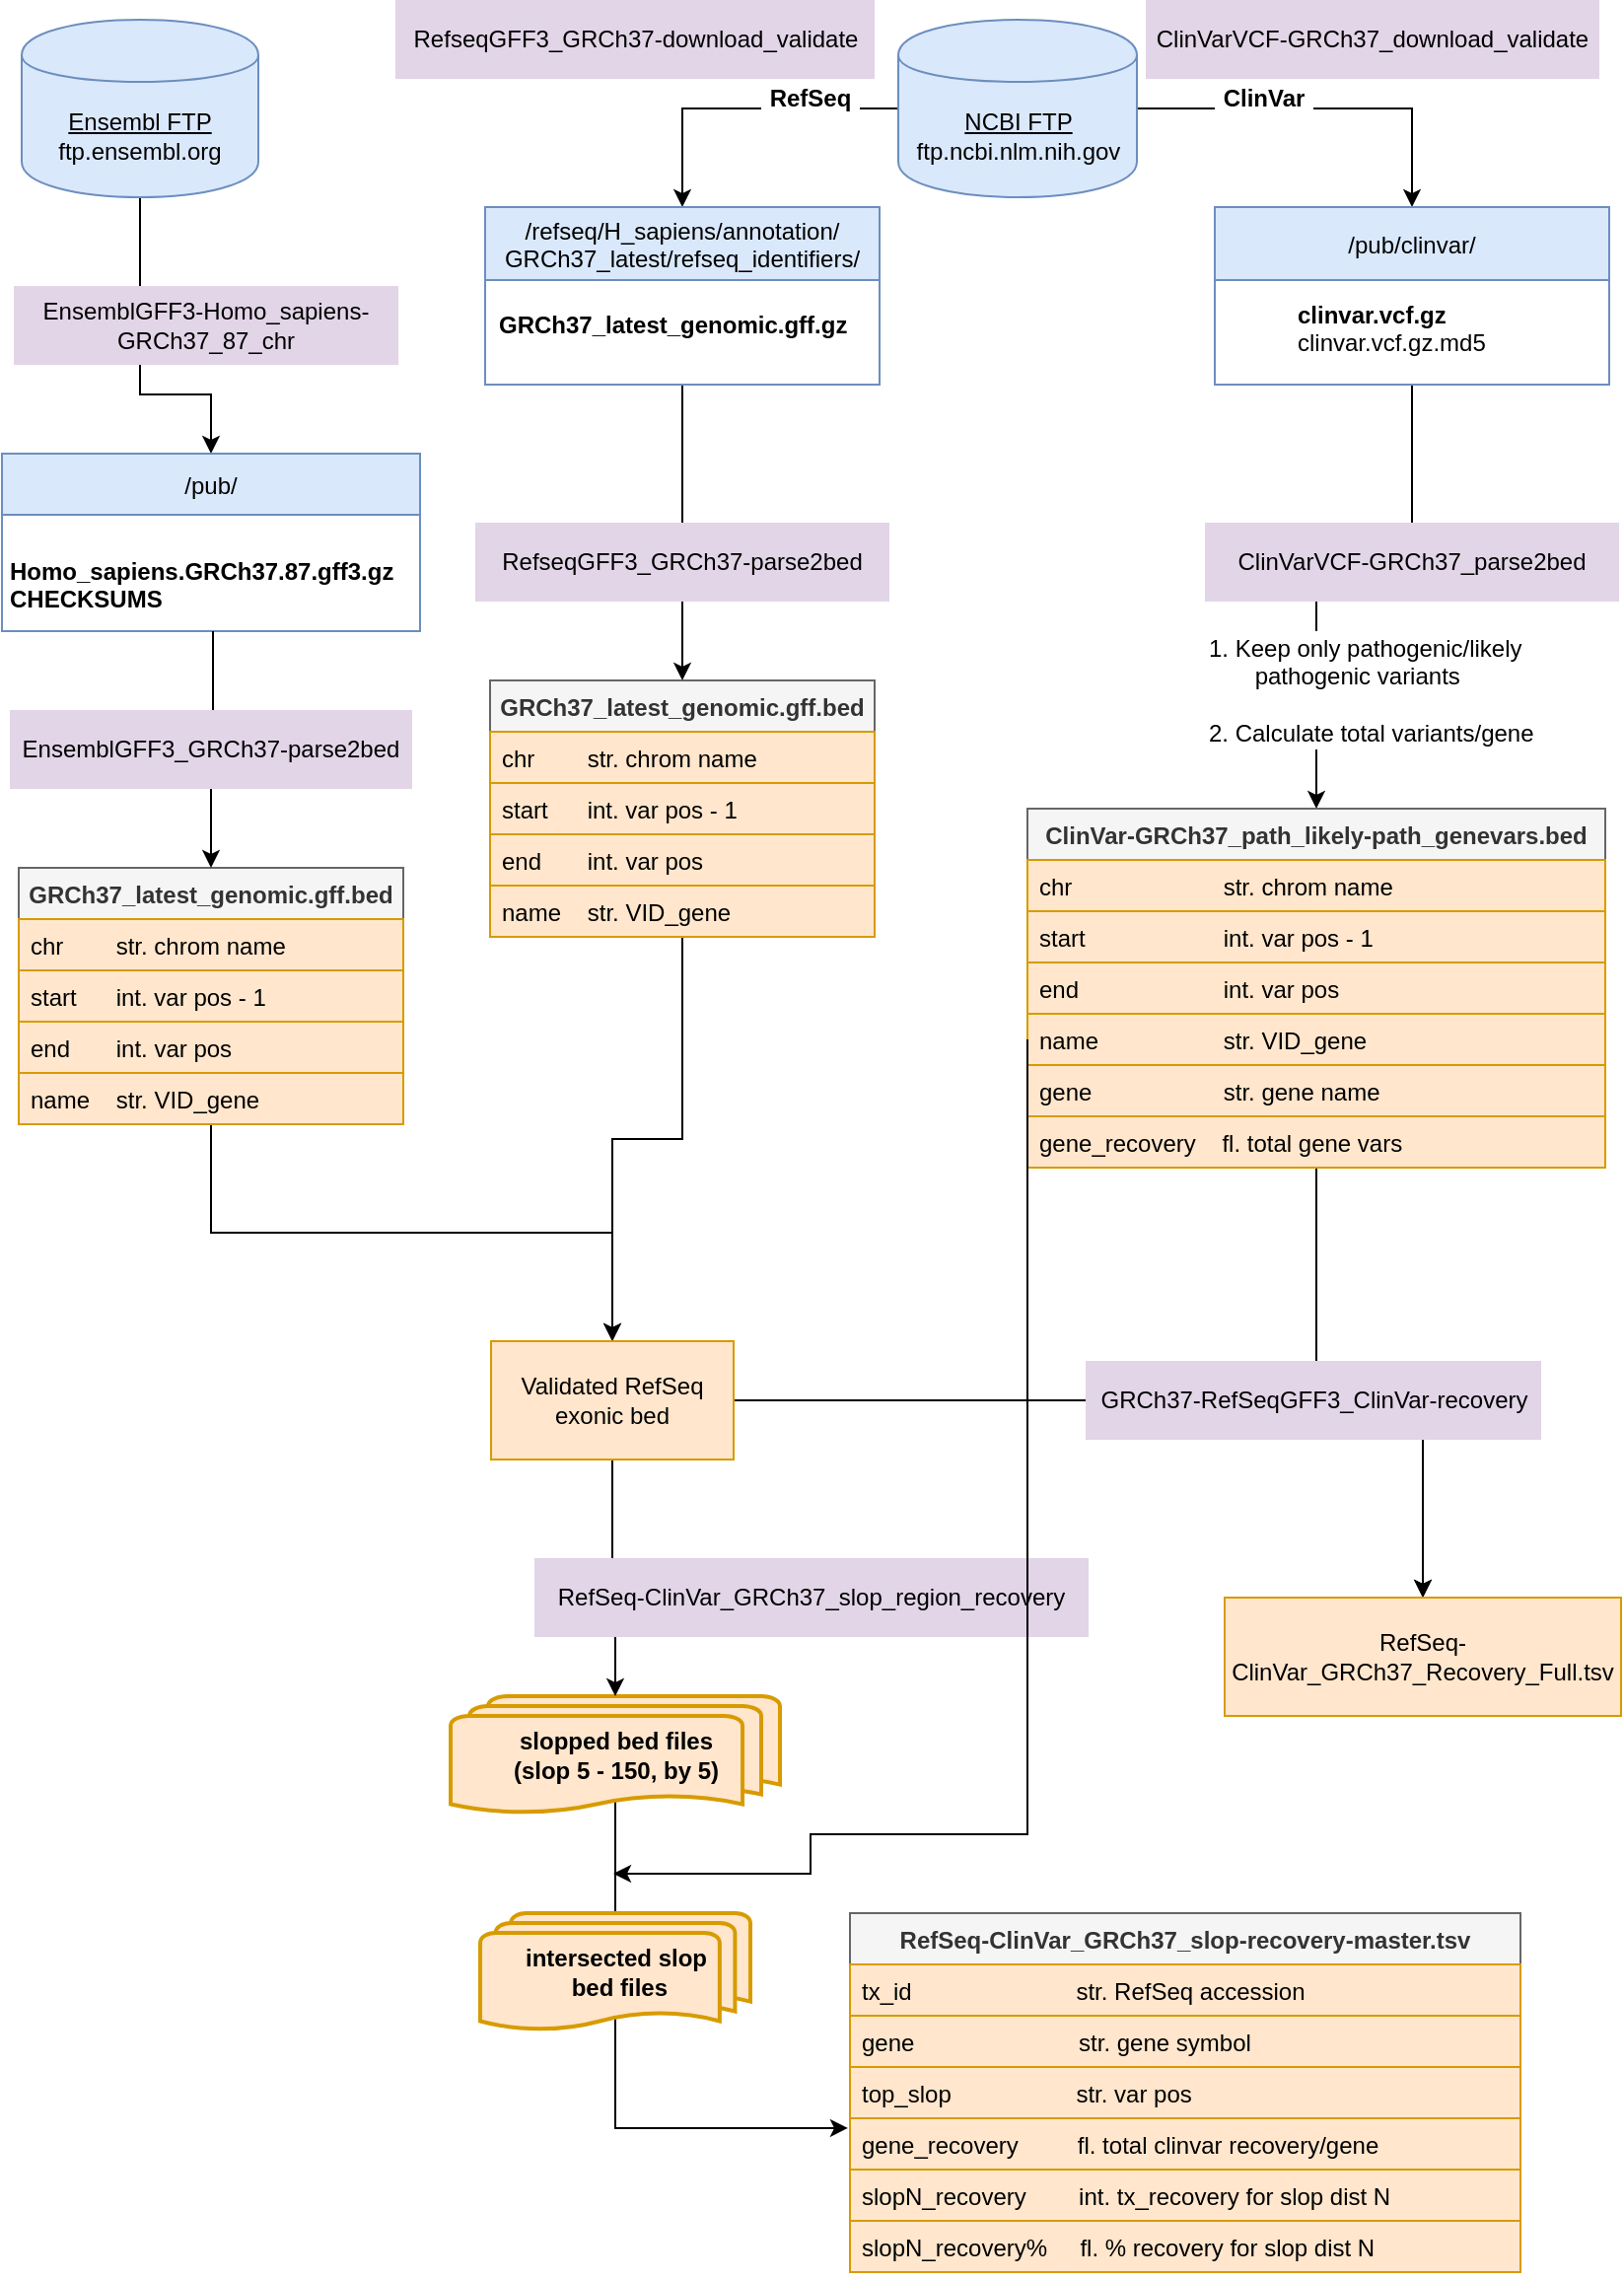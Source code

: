 <mxfile version="12.2.2" type="device" pages="1"><diagram id="xFWTDbQ5FyZWo5Yhc0eq" name="Page-1"><mxGraphModel dx="1092" dy="740" grid="1" gridSize="10" guides="1" tooltips="1" connect="1" arrows="1" fold="1" page="1" pageScale="1" pageWidth="826" pageHeight="1169" math="0" shadow="0"><root><mxCell id="0"/><mxCell id="1" parent="0"/><mxCell id="sf6GEILg4HvbqLMXfydF-10" style="edgeStyle=orthogonalEdgeStyle;rounded=0;orthogonalLoop=1;jettySize=auto;html=1;exitX=0;exitY=0.5;exitDx=0;exitDy=0;" edge="1" parent="1" source="26cEZ8GQh762ANELUAj--1" target="sf6GEILg4HvbqLMXfydF-2"><mxGeometry relative="1" as="geometry"/></mxCell><mxCell id="sf6GEILg4HvbqLMXfydF-11" style="edgeStyle=orthogonalEdgeStyle;rounded=0;orthogonalLoop=1;jettySize=auto;html=1;exitX=1;exitY=0.5;exitDx=0;exitDy=0;" edge="1" parent="1" source="26cEZ8GQh762ANELUAj--1" target="sf6GEILg4HvbqLMXfydF-6"><mxGeometry relative="1" as="geometry"/></mxCell><mxCell id="26cEZ8GQh762ANELUAj--1" value="&lt;u&gt;NCBI FTP&lt;br&gt;&lt;/u&gt;ftp.ncbi.nlm.nih.gov" style="shape=cylinder;whiteSpace=wrap;html=1;boundedLbl=1;backgroundOutline=1;fillColor=#dae8fc;strokeColor=#6c8ebf;" parent="1" vertex="1"><mxGeometry x="454.5" y="20" width="121" height="90" as="geometry"/></mxCell><mxCell id="26cEZ8GQh762ANELUAj--24" value="&lt;b&gt;RefSeq&lt;/b&gt;" style="text;html=1;align=center;verticalAlign=middle;whiteSpace=wrap;rounded=0;fillColor=#ffffff;" parent="1" vertex="1"><mxGeometry x="385" y="50" width="50" height="20" as="geometry"/></mxCell><mxCell id="26cEZ8GQh762ANELUAj--27" value="&lt;b&gt;ClinVar&lt;/b&gt;" style="text;html=1;align=center;verticalAlign=middle;whiteSpace=wrap;rounded=0;fillColor=#ffffff;" parent="1" vertex="1"><mxGeometry x="615" y="50" width="50" height="20" as="geometry"/></mxCell><mxCell id="sf6GEILg4HvbqLMXfydF-52" style="edgeStyle=orthogonalEdgeStyle;rounded=0;orthogonalLoop=1;jettySize=auto;html=1;exitX=0.5;exitY=1;exitDx=0;exitDy=0;entryX=0.5;entryY=0;entryDx=0;entryDy=0;" edge="1" parent="1" source="sf6GEILg4HvbqLMXfydF-2" target="sf6GEILg4HvbqLMXfydF-30"><mxGeometry relative="1" as="geometry"/></mxCell><mxCell id="sf6GEILg4HvbqLMXfydF-2" value="/refseq/H_sapiens/annotation/&#10;GRCh37_latest/refseq_identifiers/" style="swimlane;startSize=37;fontStyle=0;fillColor=#dae8fc;strokeColor=#6c8ebf;" vertex="1" parent="1"><mxGeometry x="245" y="115" width="200" height="90" as="geometry"/></mxCell><mxCell id="sf6GEILg4HvbqLMXfydF-5" value="&lt;b style=&quot;white-space: normal&quot;&gt;GRCh37_latest_genomic.gff.gz&lt;/b&gt;" style="text;html=1;resizable=0;points=[];autosize=1;align=left;verticalAlign=top;spacingTop=-4;" vertex="1" parent="sf6GEILg4HvbqLMXfydF-2"><mxGeometry x="5" y="50" width="190" height="20" as="geometry"/></mxCell><mxCell id="sf6GEILg4HvbqLMXfydF-54" style="edgeStyle=orthogonalEdgeStyle;rounded=0;orthogonalLoop=1;jettySize=auto;html=1;exitX=0.5;exitY=1;exitDx=0;exitDy=0;entryX=0.5;entryY=0;entryDx=0;entryDy=0;" edge="1" parent="1" source="sf6GEILg4HvbqLMXfydF-6" target="sf6GEILg4HvbqLMXfydF-21"><mxGeometry relative="1" as="geometry"/></mxCell><mxCell id="sf6GEILg4HvbqLMXfydF-6" value="/pub/clinvar/" style="swimlane;startSize=37;fontStyle=0;fillColor=#dae8fc;strokeColor=#6c8ebf;" vertex="1" parent="1"><mxGeometry x="615" y="115" width="200" height="90" as="geometry"/></mxCell><mxCell id="sf6GEILg4HvbqLMXfydF-7" value="&lt;b style=&quot;text-align: center ; white-space: normal&quot;&gt;clinvar.vcf.gz&lt;br&gt;&lt;/b&gt;&lt;span style=&quot;text-align: center ; white-space: normal&quot;&gt;clinvar.vcf.gz.md5&lt;/span&gt;&lt;b style=&quot;text-align: center ; white-space: normal&quot;&gt;&lt;br&gt;&lt;/b&gt;" style="text;html=1;resizable=0;points=[];autosize=1;align=left;verticalAlign=top;spacingTop=-4;" vertex="1" parent="sf6GEILg4HvbqLMXfydF-6"><mxGeometry x="40" y="45" width="110" height="30" as="geometry"/></mxCell><mxCell id="sf6GEILg4HvbqLMXfydF-82" style="edgeStyle=orthogonalEdgeStyle;rounded=0;orthogonalLoop=1;jettySize=auto;html=1;exitX=0.5;exitY=1;exitDx=0;exitDy=0;" edge="1" parent="1" source="sf6GEILg4HvbqLMXfydF-21" target="sf6GEILg4HvbqLMXfydF-78"><mxGeometry relative="1" as="geometry"/></mxCell><mxCell id="sf6GEILg4HvbqLMXfydF-21" value="ClinVar-GRCh37_path_likely-path_genevars.bed" style="swimlane;fontStyle=1;childLayout=stackLayout;horizontal=1;startSize=26;fillColor=#f5f5f5;horizontalStack=0;resizeParent=1;resizeParentMax=0;resizeLast=0;collapsible=1;marginBottom=0;strokeColor=#666666;fontColor=#333333;" vertex="1" parent="1"><mxGeometry x="520" y="420" width="293" height="182" as="geometry"/></mxCell><mxCell id="sf6GEILg4HvbqLMXfydF-22" value="chr                       str. chrom name" style="text;strokeColor=#d79b00;fillColor=#ffe6cc;align=left;verticalAlign=top;spacingLeft=4;spacingRight=4;overflow=hidden;rotatable=0;points=[[0,0.5],[1,0.5]];portConstraint=eastwest;" vertex="1" parent="sf6GEILg4HvbqLMXfydF-21"><mxGeometry y="26" width="293" height="26" as="geometry"/></mxCell><mxCell id="sf6GEILg4HvbqLMXfydF-23" value="start                     int. var pos - 1" style="text;strokeColor=#d79b00;fillColor=#ffe6cc;align=left;verticalAlign=top;spacingLeft=4;spacingRight=4;overflow=hidden;rotatable=0;points=[[0,0.5],[1,0.5]];portConstraint=eastwest;" vertex="1" parent="sf6GEILg4HvbqLMXfydF-21"><mxGeometry y="52" width="293" height="26" as="geometry"/></mxCell><mxCell id="sf6GEILg4HvbqLMXfydF-24" value="end                      int. var pos" style="text;strokeColor=#d79b00;fillColor=#ffe6cc;align=left;verticalAlign=top;spacingLeft=4;spacingRight=4;overflow=hidden;rotatable=0;points=[[0,0.5],[1,0.5]];portConstraint=eastwest;" vertex="1" parent="sf6GEILg4HvbqLMXfydF-21"><mxGeometry y="78" width="293" height="26" as="geometry"/></mxCell><mxCell id="sf6GEILg4HvbqLMXfydF-26" value="name                   str. VID_gene" style="text;strokeColor=#d79b00;fillColor=#ffe6cc;align=left;verticalAlign=top;spacingLeft=4;spacingRight=4;overflow=hidden;rotatable=0;points=[[0,0.5],[1,0.5]];portConstraint=eastwest;" vertex="1" parent="sf6GEILg4HvbqLMXfydF-21"><mxGeometry y="104" width="293" height="26" as="geometry"/></mxCell><mxCell id="sf6GEILg4HvbqLMXfydF-79" value="gene                    str. gene name" style="text;strokeColor=#d79b00;fillColor=#ffe6cc;align=left;verticalAlign=top;spacingLeft=4;spacingRight=4;overflow=hidden;rotatable=0;points=[[0,0.5],[1,0.5]];portConstraint=eastwest;" vertex="1" parent="sf6GEILg4HvbqLMXfydF-21"><mxGeometry y="130" width="293" height="26" as="geometry"/></mxCell><mxCell id="sf6GEILg4HvbqLMXfydF-80" value="gene_recovery    fl. total gene vars" style="text;strokeColor=#d79b00;fillColor=#ffe6cc;align=left;verticalAlign=top;spacingLeft=4;spacingRight=4;overflow=hidden;rotatable=0;points=[[0,0.5],[1,0.5]];portConstraint=eastwest;" vertex="1" parent="sf6GEILg4HvbqLMXfydF-21"><mxGeometry y="156" width="293" height="26" as="geometry"/></mxCell><mxCell id="sf6GEILg4HvbqLMXfydF-74" style="edgeStyle=orthogonalEdgeStyle;rounded=0;orthogonalLoop=1;jettySize=auto;html=1;exitX=0.5;exitY=1;exitDx=0;exitDy=0;entryX=0.5;entryY=0;entryDx=0;entryDy=0;" edge="1" parent="1" source="sf6GEILg4HvbqLMXfydF-30" target="sf6GEILg4HvbqLMXfydF-75"><mxGeometry relative="1" as="geometry"><mxPoint x="310" y="690" as="targetPoint"/></mxGeometry></mxCell><mxCell id="sf6GEILg4HvbqLMXfydF-30" value="GRCh37_latest_genomic.gff.bed" style="swimlane;fontStyle=1;childLayout=stackLayout;horizontal=1;startSize=26;fillColor=#f5f5f5;horizontalStack=0;resizeParent=1;resizeParentMax=0;resizeLast=0;collapsible=1;marginBottom=0;strokeColor=#666666;fontColor=#333333;" vertex="1" parent="1"><mxGeometry x="247.5" y="355" width="195" height="130" as="geometry"/></mxCell><mxCell id="sf6GEILg4HvbqLMXfydF-31" value="chr        str. chrom name" style="text;strokeColor=#d79b00;fillColor=#ffe6cc;align=left;verticalAlign=top;spacingLeft=4;spacingRight=4;overflow=hidden;rotatable=0;points=[[0,0.5],[1,0.5]];portConstraint=eastwest;" vertex="1" parent="sf6GEILg4HvbqLMXfydF-30"><mxGeometry y="26" width="195" height="26" as="geometry"/></mxCell><mxCell id="sf6GEILg4HvbqLMXfydF-32" value="start      int. var pos - 1" style="text;strokeColor=#d79b00;fillColor=#ffe6cc;align=left;verticalAlign=top;spacingLeft=4;spacingRight=4;overflow=hidden;rotatable=0;points=[[0,0.5],[1,0.5]];portConstraint=eastwest;" vertex="1" parent="sf6GEILg4HvbqLMXfydF-30"><mxGeometry y="52" width="195" height="26" as="geometry"/></mxCell><mxCell id="sf6GEILg4HvbqLMXfydF-33" value="end       int. var pos" style="text;strokeColor=#d79b00;fillColor=#ffe6cc;align=left;verticalAlign=top;spacingLeft=4;spacingRight=4;overflow=hidden;rotatable=0;points=[[0,0.5],[1,0.5]];portConstraint=eastwest;" vertex="1" parent="sf6GEILg4HvbqLMXfydF-30"><mxGeometry y="78" width="195" height="26" as="geometry"/></mxCell><mxCell id="sf6GEILg4HvbqLMXfydF-34" value="name    str. VID_gene " style="text;strokeColor=#d79b00;fillColor=#ffe6cc;align=left;verticalAlign=top;spacingLeft=4;spacingRight=4;overflow=hidden;rotatable=0;points=[[0,0.5],[1,0.5]];portConstraint=eastwest;" vertex="1" parent="sf6GEILg4HvbqLMXfydF-30"><mxGeometry y="104" width="195" height="26" as="geometry"/></mxCell><mxCell id="sf6GEILg4HvbqLMXfydF-103" style="edgeStyle=orthogonalEdgeStyle;rounded=0;orthogonalLoop=1;jettySize=auto;html=1;exitX=0.5;exitY=0.88;exitDx=0;exitDy=0;exitPerimeter=0;entryX=0.5;entryY=0.167;entryDx=0;entryDy=0;entryPerimeter=0;" edge="1" parent="1" source="sf6GEILg4HvbqLMXfydF-35" target="sf6GEILg4HvbqLMXfydF-89"><mxGeometry relative="1" as="geometry"/></mxCell><mxCell id="sf6GEILg4HvbqLMXfydF-35" value="&lt;b&gt;slopped bed files&lt;br&gt;(slop 5 - 150, by 5)&lt;br&gt;&lt;/b&gt;" style="strokeWidth=2;html=1;shape=mxgraph.flowchart.multi-document;whiteSpace=wrap;fillColor=#ffe6cc;align=center;strokeColor=#d79b00;" vertex="1" parent="1"><mxGeometry x="227.5" y="870" width="167" height="60" as="geometry"/></mxCell><mxCell id="sf6GEILg4HvbqLMXfydF-49" value="RefseqGFF3_GRCh37-parse2bed" style="text;html=1;strokeColor=none;fillColor=#e1d5e7;align=center;verticalAlign=middle;whiteSpace=wrap;rounded=0;" vertex="1" parent="1"><mxGeometry x="240" y="275" width="210" height="40" as="geometry"/></mxCell><mxCell id="sf6GEILg4HvbqLMXfydF-53" value="ClinVarVCF-GRCh37_parse2bed" style="text;html=1;strokeColor=none;fillColor=#e1d5e7;align=center;verticalAlign=middle;whiteSpace=wrap;rounded=0;" vertex="1" parent="1"><mxGeometry x="610" y="275" width="210" height="40" as="geometry"/></mxCell><mxCell id="sf6GEILg4HvbqLMXfydF-62" style="edgeStyle=orthogonalEdgeStyle;rounded=0;orthogonalLoop=1;jettySize=auto;html=1;exitX=0.5;exitY=1;exitDx=0;exitDy=0;entryX=0.5;entryY=0;entryDx=0;entryDy=0;" edge="1" parent="1" source="sf6GEILg4HvbqLMXfydF-58" target="sf6GEILg4HvbqLMXfydF-59"><mxGeometry relative="1" as="geometry"><Array as="points"><mxPoint x="70" y="210"/><mxPoint x="106" y="210"/></Array></mxGeometry></mxCell><mxCell id="sf6GEILg4HvbqLMXfydF-58" value="&lt;u&gt;Ensembl FTP&lt;br&gt;&lt;/u&gt;&lt;span style=&quot;white-space: nowrap&quot;&gt;ftp.ensembl.org&lt;/span&gt;&lt;u&gt;&lt;br&gt;&lt;/u&gt;" style="shape=cylinder;whiteSpace=wrap;html=1;boundedLbl=1;backgroundOutline=1;fillColor=#dae8fc;strokeColor=#6c8ebf;" vertex="1" parent="1"><mxGeometry x="10" y="20" width="120" height="90" as="geometry"/></mxCell><mxCell id="sf6GEILg4HvbqLMXfydF-59" value="/pub/" style="swimlane;startSize=31;fontStyle=0;fillColor=#dae8fc;strokeColor=#6c8ebf;" vertex="1" parent="1"><mxGeometry y="240" width="212" height="90" as="geometry"/></mxCell><mxCell id="sf6GEILg4HvbqLMXfydF-61" value="&lt;b&gt;Homo_sapiens.GRCh37.87.gff3.gz&lt;br&gt;CHECKSUMS&lt;br&gt;&lt;br&gt;&lt;/b&gt;" style="text;html=1;resizable=0;points=[];autosize=1;align=left;verticalAlign=top;spacingTop=-4;" vertex="1" parent="sf6GEILg4HvbqLMXfydF-59"><mxGeometry x="2" y="50" width="210" height="40" as="geometry"/></mxCell><mxCell id="sf6GEILg4HvbqLMXfydF-63" value="RefseqGFF3_GRCh37-download_validate" style="text;html=1;strokeColor=none;fillColor=#e1d5e7;align=center;verticalAlign=middle;whiteSpace=wrap;rounded=0;" vertex="1" parent="1"><mxGeometry x="199.5" y="10" width="243" height="40" as="geometry"/></mxCell><mxCell id="sf6GEILg4HvbqLMXfydF-64" value="ClinVarVCF-GRCh37_download_validate" style="text;html=1;strokeColor=none;fillColor=#e1d5e7;align=center;verticalAlign=middle;whiteSpace=wrap;rounded=0;" vertex="1" parent="1"><mxGeometry x="580" y="10" width="230" height="40" as="geometry"/></mxCell><mxCell id="sf6GEILg4HvbqLMXfydF-65" value="EnsemblGFF3-Homo_sapiens-GRCh37_87_chr" style="text;html=1;strokeColor=none;fillColor=#e1d5e7;align=center;verticalAlign=middle;whiteSpace=wrap;rounded=0;" vertex="1" parent="1"><mxGeometry x="6" y="155" width="195" height="40" as="geometry"/></mxCell><mxCell id="sf6GEILg4HvbqLMXfydF-73" style="edgeStyle=orthogonalEdgeStyle;rounded=0;orthogonalLoop=1;jettySize=auto;html=1;exitX=0.5;exitY=1;exitDx=0;exitDy=0;entryX=0.5;entryY=0;entryDx=0;entryDy=0;" edge="1" parent="1" source="sf6GEILg4HvbqLMXfydF-67" target="sf6GEILg4HvbqLMXfydF-75"><mxGeometry relative="1" as="geometry"><mxPoint x="310" y="690" as="targetPoint"/></mxGeometry></mxCell><mxCell id="sf6GEILg4HvbqLMXfydF-67" value="GRCh37_latest_genomic.gff.bed" style="swimlane;fontStyle=1;childLayout=stackLayout;horizontal=1;startSize=26;fillColor=#f5f5f5;horizontalStack=0;resizeParent=1;resizeParentMax=0;resizeLast=0;collapsible=1;marginBottom=0;strokeColor=#666666;fontColor=#333333;" vertex="1" parent="1"><mxGeometry x="8.5" y="450" width="195" height="130" as="geometry"/></mxCell><mxCell id="sf6GEILg4HvbqLMXfydF-68" value="chr        str. chrom name" style="text;strokeColor=#d79b00;fillColor=#ffe6cc;align=left;verticalAlign=top;spacingLeft=4;spacingRight=4;overflow=hidden;rotatable=0;points=[[0,0.5],[1,0.5]];portConstraint=eastwest;" vertex="1" parent="sf6GEILg4HvbqLMXfydF-67"><mxGeometry y="26" width="195" height="26" as="geometry"/></mxCell><mxCell id="sf6GEILg4HvbqLMXfydF-69" value="start      int. var pos - 1" style="text;strokeColor=#d79b00;fillColor=#ffe6cc;align=left;verticalAlign=top;spacingLeft=4;spacingRight=4;overflow=hidden;rotatable=0;points=[[0,0.5],[1,0.5]];portConstraint=eastwest;" vertex="1" parent="sf6GEILg4HvbqLMXfydF-67"><mxGeometry y="52" width="195" height="26" as="geometry"/></mxCell><mxCell id="sf6GEILg4HvbqLMXfydF-70" value="end       int. var pos" style="text;strokeColor=#d79b00;fillColor=#ffe6cc;align=left;verticalAlign=top;spacingLeft=4;spacingRight=4;overflow=hidden;rotatable=0;points=[[0,0.5],[1,0.5]];portConstraint=eastwest;" vertex="1" parent="sf6GEILg4HvbqLMXfydF-67"><mxGeometry y="78" width="195" height="26" as="geometry"/></mxCell><mxCell id="sf6GEILg4HvbqLMXfydF-71" value="name    str. VID_gene " style="text;strokeColor=#d79b00;fillColor=#ffe6cc;align=left;verticalAlign=top;spacingLeft=4;spacingRight=4;overflow=hidden;rotatable=0;points=[[0,0.5],[1,0.5]];portConstraint=eastwest;" vertex="1" parent="sf6GEILg4HvbqLMXfydF-67"><mxGeometry y="104" width="195" height="26" as="geometry"/></mxCell><mxCell id="sf6GEILg4HvbqLMXfydF-72" style="edgeStyle=orthogonalEdgeStyle;rounded=0;orthogonalLoop=1;jettySize=auto;html=1;" edge="1" parent="1" source="sf6GEILg4HvbqLMXfydF-61" target="sf6GEILg4HvbqLMXfydF-67"><mxGeometry relative="1" as="geometry"/></mxCell><mxCell id="sf6GEILg4HvbqLMXfydF-66" value="EnsemblGFF3_GRCh37-parse2bed" style="text;html=1;strokeColor=none;fillColor=#e1d5e7;align=center;verticalAlign=middle;whiteSpace=wrap;rounded=0;" vertex="1" parent="1"><mxGeometry x="4" y="370" width="204" height="40" as="geometry"/></mxCell><mxCell id="sf6GEILg4HvbqLMXfydF-77" style="edgeStyle=orthogonalEdgeStyle;rounded=0;orthogonalLoop=1;jettySize=auto;html=1;exitX=0.5;exitY=1;exitDx=0;exitDy=0;entryX=0.5;entryY=0;entryDx=0;entryDy=0;entryPerimeter=0;" edge="1" parent="1" source="sf6GEILg4HvbqLMXfydF-75" target="sf6GEILg4HvbqLMXfydF-35"><mxGeometry relative="1" as="geometry"/></mxCell><mxCell id="sf6GEILg4HvbqLMXfydF-83" style="edgeStyle=orthogonalEdgeStyle;rounded=0;orthogonalLoop=1;jettySize=auto;html=1;exitX=1;exitY=0.5;exitDx=0;exitDy=0;entryX=0.5;entryY=0;entryDx=0;entryDy=0;" edge="1" parent="1" source="sf6GEILg4HvbqLMXfydF-75" target="sf6GEILg4HvbqLMXfydF-78"><mxGeometry relative="1" as="geometry"/></mxCell><mxCell id="sf6GEILg4HvbqLMXfydF-75" value="Validated RefSeq exonic bed" style="rounded=0;whiteSpace=wrap;html=1;fillColor=#ffe6cc;strokeColor=#d79b00;" vertex="1" parent="1"><mxGeometry x="248" y="690" width="123" height="60" as="geometry"/></mxCell><mxCell id="sf6GEILg4HvbqLMXfydF-78" value="RefSeq-ClinVar_GRCh37_Recovery_Full.tsv" style="rounded=0;whiteSpace=wrap;html=1;fillColor=#ffe6cc;strokeColor=#d79b00;align=center;" vertex="1" parent="1"><mxGeometry x="620" y="820" width="201" height="60" as="geometry"/></mxCell><mxCell id="sf6GEILg4HvbqLMXfydF-81" value="1. Keep only pathogenic/likely&amp;nbsp; &amp;nbsp; &amp;nbsp; &amp;nbsp; &amp;nbsp; &amp;nbsp; &amp;nbsp;pathogenic variants&lt;br&gt;&lt;br&gt;2. Calculate total variants/gene" style="text;html=1;strokeColor=none;fillColor=#ffffff;align=left;verticalAlign=middle;whiteSpace=wrap;rounded=0;" vertex="1" parent="1"><mxGeometry x="610" y="330" width="180" height="60" as="geometry"/></mxCell><mxCell id="sf6GEILg4HvbqLMXfydF-84" value="GRCh37-RefSeqGFF3_ClinVar-recovery" style="text;html=1;strokeColor=none;fillColor=#e1d5e7;align=center;verticalAlign=middle;whiteSpace=wrap;rounded=0;" vertex="1" parent="1"><mxGeometry x="549.5" y="700" width="231" height="40" as="geometry"/></mxCell><mxCell id="sf6GEILg4HvbqLMXfydF-109" style="edgeStyle=orthogonalEdgeStyle;rounded=0;orthogonalLoop=1;jettySize=auto;html=1;exitX=0.5;exitY=0.88;exitDx=0;exitDy=0;exitPerimeter=0;entryX=-0.003;entryY=0.192;entryDx=0;entryDy=0;entryPerimeter=0;" edge="1" parent="1" source="sf6GEILg4HvbqLMXfydF-89" target="sf6GEILg4HvbqLMXfydF-100"><mxGeometry relative="1" as="geometry"/></mxCell><mxCell id="sf6GEILg4HvbqLMXfydF-89" value="&lt;b&gt;intersected slop&lt;br&gt;&amp;nbsp;bed files&lt;/b&gt;" style="strokeWidth=2;html=1;shape=mxgraph.flowchart.multi-document;whiteSpace=wrap;rounded=0;fillColor=#ffe6cc;strokeColor=#d79b00;" vertex="1" parent="1"><mxGeometry x="242.5" y="980" width="137" height="60" as="geometry"/></mxCell><mxCell id="sf6GEILg4HvbqLMXfydF-76" value="RefSeq-ClinVar_GRCh37_slop_region_recovery" style="text;html=1;strokeColor=none;fillColor=#e1d5e7;align=center;verticalAlign=middle;whiteSpace=wrap;rounded=0;" vertex="1" parent="1"><mxGeometry x="270" y="800" width="281" height="40" as="geometry"/></mxCell><mxCell id="sf6GEILg4HvbqLMXfydF-96" value="RefSeq-ClinVar_GRCh37_slop-recovery-master.tsv" style="swimlane;fontStyle=1;childLayout=stackLayout;horizontal=1;startSize=26;fillColor=#f5f5f5;horizontalStack=0;resizeParent=1;resizeParentMax=0;resizeLast=0;collapsible=1;marginBottom=0;strokeColor=#666666;fontColor=#333333;" vertex="1" parent="1"><mxGeometry x="430" y="980" width="340" height="182" as="geometry"/></mxCell><mxCell id="sf6GEILg4HvbqLMXfydF-97" value="tx_id                         str. RefSeq accession" style="text;strokeColor=#d79b00;fillColor=#ffe6cc;align=left;verticalAlign=top;spacingLeft=4;spacingRight=4;overflow=hidden;rotatable=0;points=[[0,0.5],[1,0.5]];portConstraint=eastwest;" vertex="1" parent="sf6GEILg4HvbqLMXfydF-96"><mxGeometry y="26" width="340" height="26" as="geometry"/></mxCell><mxCell id="sf6GEILg4HvbqLMXfydF-98" value="gene                         str. gene symbol" style="text;strokeColor=#d79b00;fillColor=#ffe6cc;align=left;verticalAlign=top;spacingLeft=4;spacingRight=4;overflow=hidden;rotatable=0;points=[[0,0.5],[1,0.5]];portConstraint=eastwest;" vertex="1" parent="sf6GEILg4HvbqLMXfydF-96"><mxGeometry y="52" width="340" height="26" as="geometry"/></mxCell><mxCell id="sf6GEILg4HvbqLMXfydF-99" value="top_slop                   str. var pos" style="text;strokeColor=#d79b00;fillColor=#ffe6cc;align=left;verticalAlign=top;spacingLeft=4;spacingRight=4;overflow=hidden;rotatable=0;points=[[0,0.5],[1,0.5]];portConstraint=eastwest;" vertex="1" parent="sf6GEILg4HvbqLMXfydF-96"><mxGeometry y="78" width="340" height="26" as="geometry"/></mxCell><mxCell id="sf6GEILg4HvbqLMXfydF-100" value="gene_recovery         fl. total clinvar recovery/gene " style="text;strokeColor=#d79b00;fillColor=#ffe6cc;align=left;verticalAlign=top;spacingLeft=4;spacingRight=4;overflow=hidden;rotatable=0;points=[[0,0.5],[1,0.5]];portConstraint=eastwest;" vertex="1" parent="sf6GEILg4HvbqLMXfydF-96"><mxGeometry y="104" width="340" height="26" as="geometry"/></mxCell><mxCell id="sf6GEILg4HvbqLMXfydF-104" value="slopN_recovery        int. tx_recovery for slop dist N " style="text;strokeColor=#d79b00;fillColor=#ffe6cc;align=left;verticalAlign=top;spacingLeft=4;spacingRight=4;overflow=hidden;rotatable=0;points=[[0,0.5],[1,0.5]];portConstraint=eastwest;" vertex="1" parent="sf6GEILg4HvbqLMXfydF-96"><mxGeometry y="130" width="340" height="26" as="geometry"/></mxCell><mxCell id="sf6GEILg4HvbqLMXfydF-105" value="slopN_recovery%     fl. % recovery for slop dist N " style="text;strokeColor=#d79b00;fillColor=#ffe6cc;align=left;verticalAlign=top;spacingLeft=4;spacingRight=4;overflow=hidden;rotatable=0;points=[[0,0.5],[1,0.5]];portConstraint=eastwest;" vertex="1" parent="sf6GEILg4HvbqLMXfydF-96"><mxGeometry y="156" width="340" height="26" as="geometry"/></mxCell><mxCell id="sf6GEILg4HvbqLMXfydF-108" style="edgeStyle=orthogonalEdgeStyle;rounded=0;orthogonalLoop=1;jettySize=auto;html=1;exitX=0;exitY=0.5;exitDx=0;exitDy=0;" edge="1" parent="1" source="sf6GEILg4HvbqLMXfydF-26"><mxGeometry relative="1" as="geometry"><mxPoint x="310" y="960" as="targetPoint"/><Array as="points"><mxPoint x="520" y="940"/><mxPoint x="410" y="940"/></Array></mxGeometry></mxCell></root></mxGraphModel></diagram></mxfile>